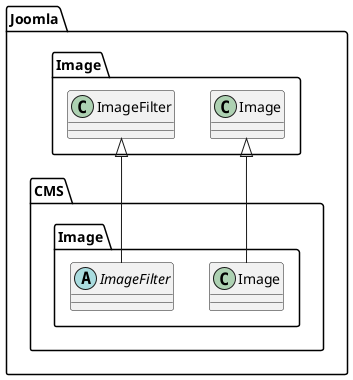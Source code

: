@startuml
class Joomla.CMS.Image.Image
Joomla.Image.Image <|-- Joomla.CMS.Image.Image

abstract class Joomla.CMS.Image.ImageFilter
Joomla.Image.ImageFilter <|-- Joomla.CMS.Image.ImageFilter
@enduml
